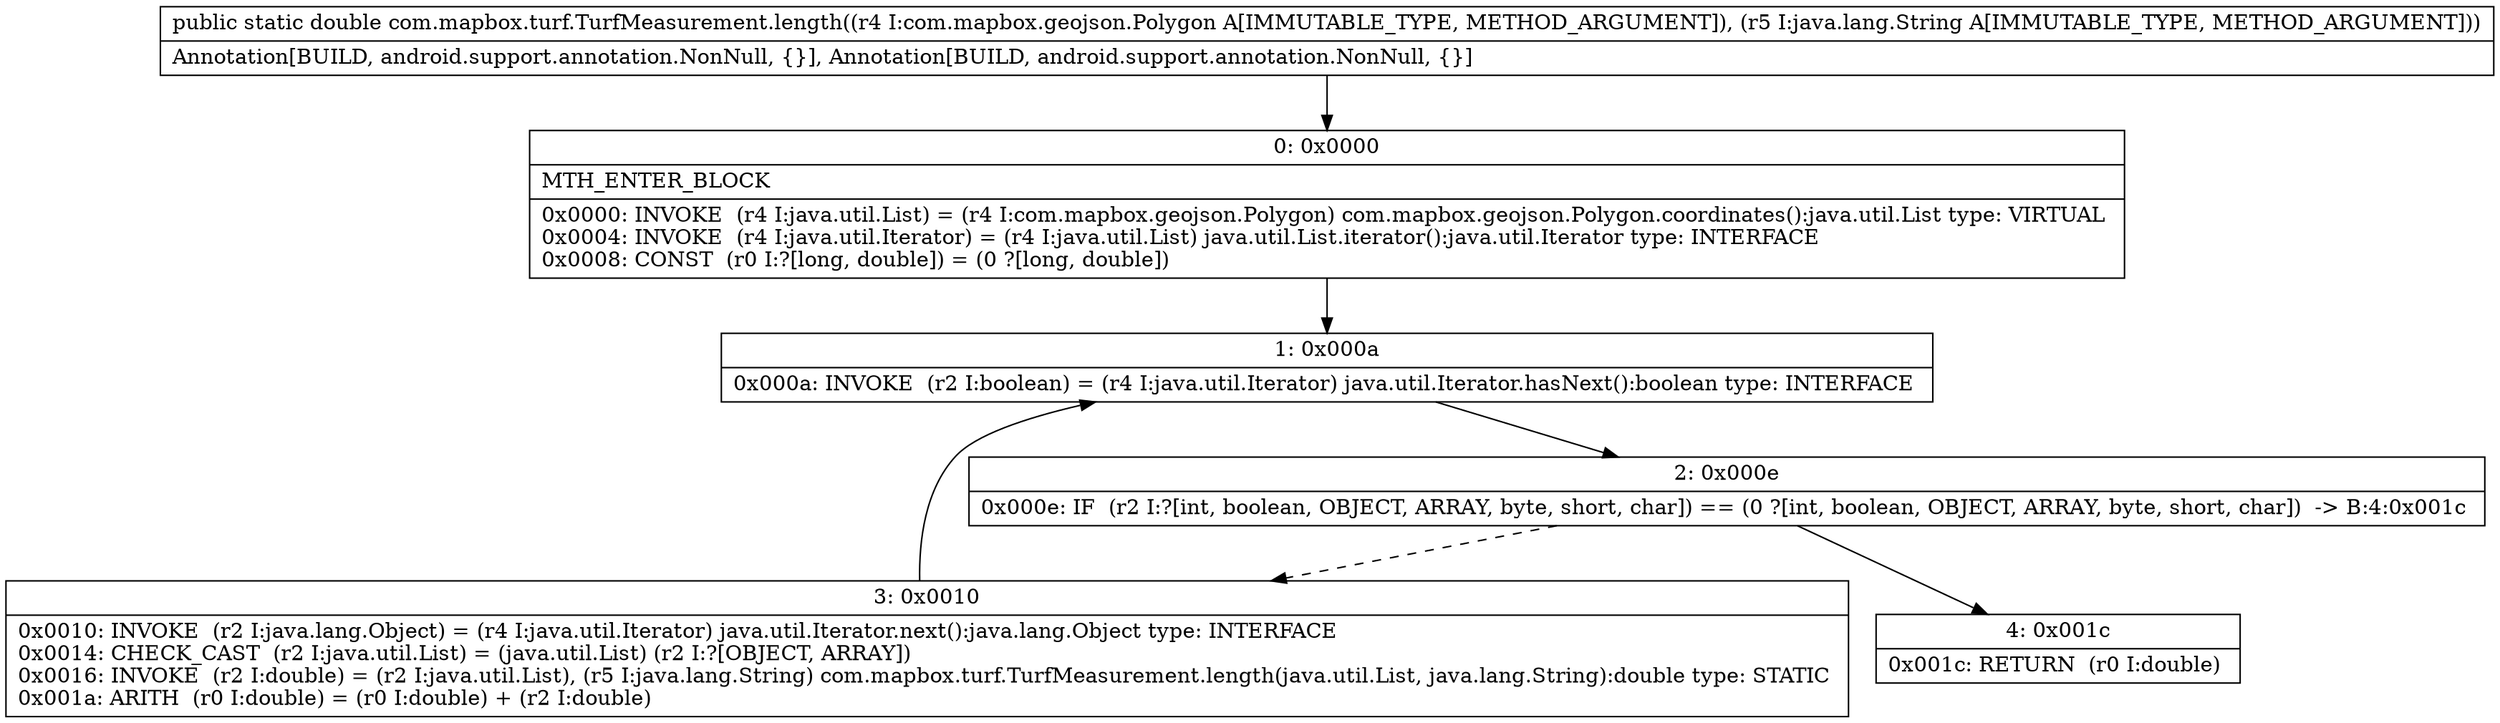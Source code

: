 digraph "CFG forcom.mapbox.turf.TurfMeasurement.length(Lcom\/mapbox\/geojson\/Polygon;Ljava\/lang\/String;)D" {
Node_0 [shape=record,label="{0\:\ 0x0000|MTH_ENTER_BLOCK\l|0x0000: INVOKE  (r4 I:java.util.List) = (r4 I:com.mapbox.geojson.Polygon) com.mapbox.geojson.Polygon.coordinates():java.util.List type: VIRTUAL \l0x0004: INVOKE  (r4 I:java.util.Iterator) = (r4 I:java.util.List) java.util.List.iterator():java.util.Iterator type: INTERFACE \l0x0008: CONST  (r0 I:?[long, double]) = (0 ?[long, double]) \l}"];
Node_1 [shape=record,label="{1\:\ 0x000a|0x000a: INVOKE  (r2 I:boolean) = (r4 I:java.util.Iterator) java.util.Iterator.hasNext():boolean type: INTERFACE \l}"];
Node_2 [shape=record,label="{2\:\ 0x000e|0x000e: IF  (r2 I:?[int, boolean, OBJECT, ARRAY, byte, short, char]) == (0 ?[int, boolean, OBJECT, ARRAY, byte, short, char])  \-\> B:4:0x001c \l}"];
Node_3 [shape=record,label="{3\:\ 0x0010|0x0010: INVOKE  (r2 I:java.lang.Object) = (r4 I:java.util.Iterator) java.util.Iterator.next():java.lang.Object type: INTERFACE \l0x0014: CHECK_CAST  (r2 I:java.util.List) = (java.util.List) (r2 I:?[OBJECT, ARRAY]) \l0x0016: INVOKE  (r2 I:double) = (r2 I:java.util.List), (r5 I:java.lang.String) com.mapbox.turf.TurfMeasurement.length(java.util.List, java.lang.String):double type: STATIC \l0x001a: ARITH  (r0 I:double) = (r0 I:double) + (r2 I:double) \l}"];
Node_4 [shape=record,label="{4\:\ 0x001c|0x001c: RETURN  (r0 I:double) \l}"];
MethodNode[shape=record,label="{public static double com.mapbox.turf.TurfMeasurement.length((r4 I:com.mapbox.geojson.Polygon A[IMMUTABLE_TYPE, METHOD_ARGUMENT]), (r5 I:java.lang.String A[IMMUTABLE_TYPE, METHOD_ARGUMENT]))  | Annotation[BUILD, android.support.annotation.NonNull, \{\}], Annotation[BUILD, android.support.annotation.NonNull, \{\}]\l}"];
MethodNode -> Node_0;
Node_0 -> Node_1;
Node_1 -> Node_2;
Node_2 -> Node_3[style=dashed];
Node_2 -> Node_4;
Node_3 -> Node_1;
}

